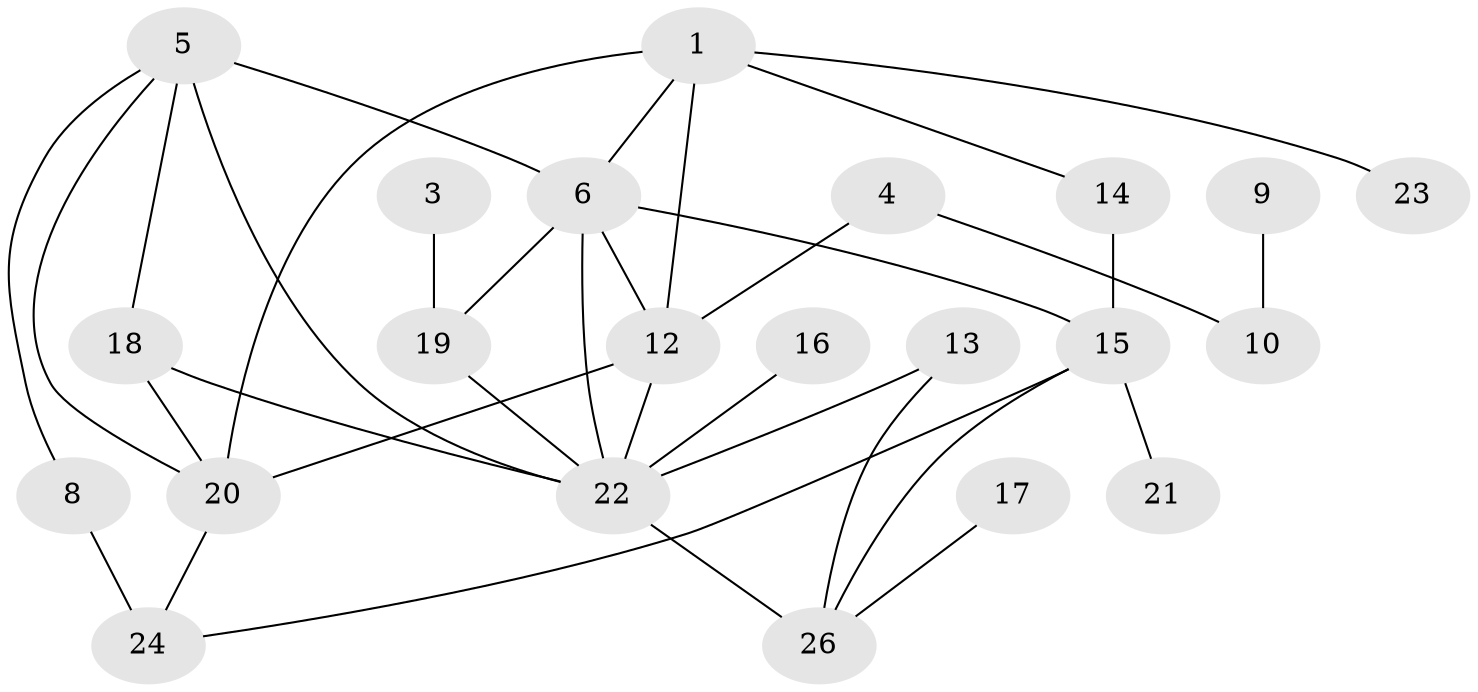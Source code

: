 // original degree distribution, {4: 0.11538461538461539, 0: 0.07692307692307693, 2: 0.25, 1: 0.21153846153846154, 3: 0.23076923076923078, 6: 0.057692307692307696, 5: 0.057692307692307696}
// Generated by graph-tools (version 1.1) at 2025/48/03/04/25 22:48:16]
// undirected, 22 vertices, 34 edges
graph export_dot {
  node [color=gray90,style=filled];
  1;
  3;
  4;
  5;
  6;
  8;
  9;
  10;
  12;
  13;
  14;
  15;
  16;
  17;
  18;
  19;
  20;
  21;
  22;
  23;
  24;
  26;
  1 -- 6 [weight=1.0];
  1 -- 12 [weight=1.0];
  1 -- 14 [weight=1.0];
  1 -- 20 [weight=1.0];
  1 -- 23 [weight=1.0];
  3 -- 19 [weight=1.0];
  4 -- 10 [weight=1.0];
  4 -- 12 [weight=1.0];
  5 -- 6 [weight=2.0];
  5 -- 8 [weight=1.0];
  5 -- 18 [weight=1.0];
  5 -- 20 [weight=1.0];
  5 -- 22 [weight=1.0];
  6 -- 12 [weight=1.0];
  6 -- 15 [weight=2.0];
  6 -- 19 [weight=1.0];
  6 -- 22 [weight=1.0];
  8 -- 24 [weight=2.0];
  9 -- 10 [weight=1.0];
  12 -- 20 [weight=1.0];
  12 -- 22 [weight=1.0];
  13 -- 22 [weight=1.0];
  13 -- 26 [weight=1.0];
  14 -- 15 [weight=2.0];
  15 -- 21 [weight=1.0];
  15 -- 24 [weight=1.0];
  15 -- 26 [weight=1.0];
  16 -- 22 [weight=2.0];
  17 -- 26 [weight=1.0];
  18 -- 20 [weight=1.0];
  18 -- 22 [weight=2.0];
  19 -- 22 [weight=1.0];
  20 -- 24 [weight=1.0];
  22 -- 26 [weight=1.0];
}
